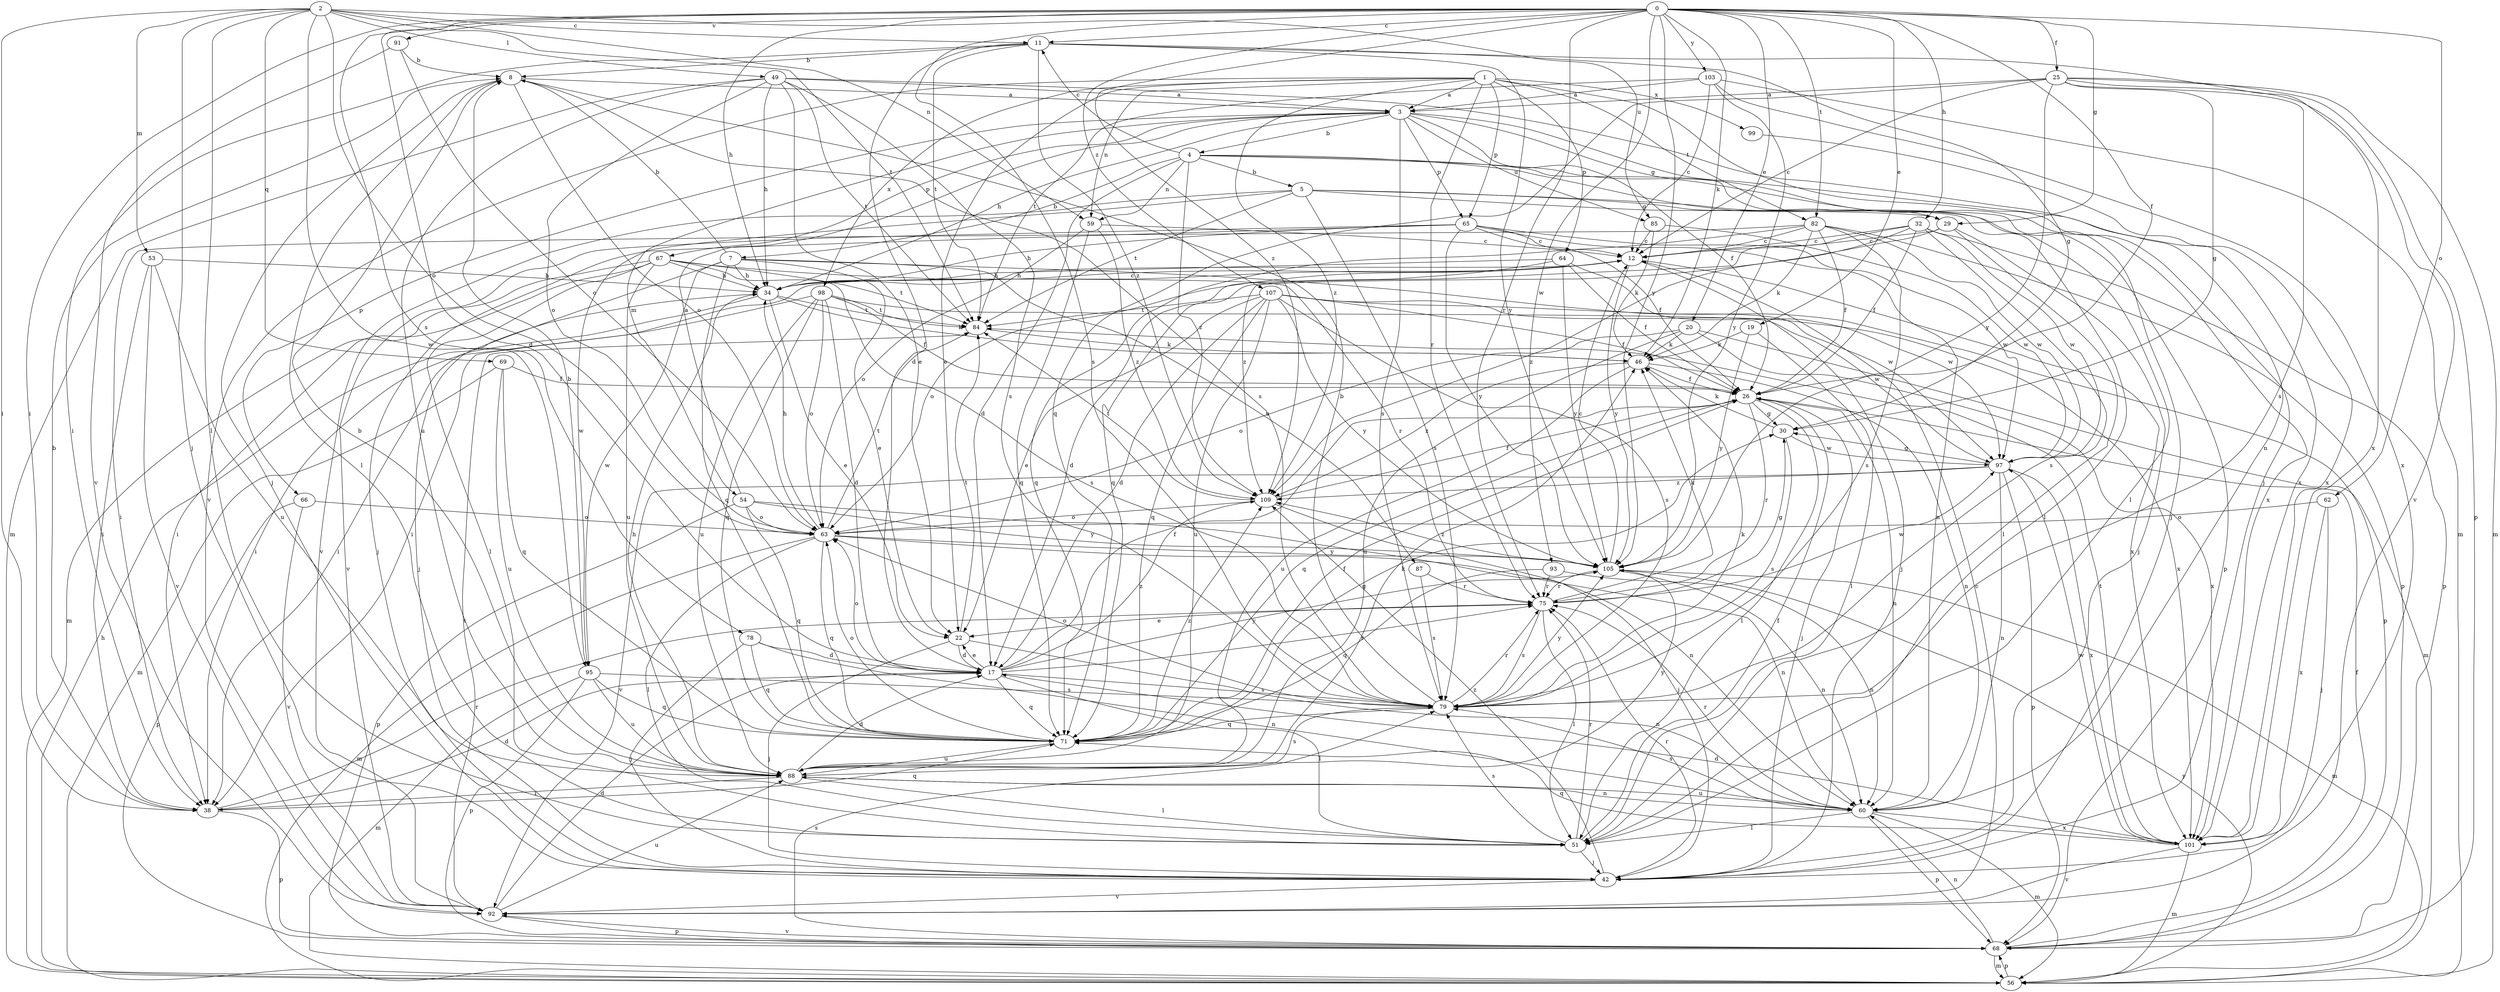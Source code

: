 strict digraph  {
0;
1;
2;
3;
4;
5;
7;
8;
11;
12;
17;
19;
20;
22;
25;
26;
29;
30;
32;
34;
38;
42;
46;
49;
51;
53;
54;
56;
59;
60;
62;
63;
64;
65;
66;
67;
68;
69;
71;
75;
78;
79;
82;
84;
85;
87;
88;
91;
92;
93;
95;
97;
98;
99;
101;
103;
105;
107;
109;
0 -> 11  [label=c];
0 -> 17  [label=d];
0 -> 19  [label=e];
0 -> 20  [label=e];
0 -> 25  [label=f];
0 -> 26  [label=f];
0 -> 29  [label=g];
0 -> 32  [label=h];
0 -> 34  [label=h];
0 -> 38  [label=i];
0 -> 46  [label=k];
0 -> 62  [label=o];
0 -> 75  [label=r];
0 -> 78  [label=s];
0 -> 79  [label=s];
0 -> 82  [label=t];
0 -> 91  [label=v];
0 -> 93  [label=w];
0 -> 103  [label=y];
0 -> 105  [label=y];
0 -> 107  [label=z];
0 -> 109  [label=z];
1 -> 3  [label=a];
1 -> 22  [label=e];
1 -> 42  [label=j];
1 -> 59  [label=n];
1 -> 64  [label=p];
1 -> 65  [label=p];
1 -> 75  [label=r];
1 -> 82  [label=t];
1 -> 92  [label=v];
1 -> 98  [label=x];
1 -> 99  [label=x];
1 -> 109  [label=z];
2 -> 11  [label=c];
2 -> 38  [label=i];
2 -> 42  [label=j];
2 -> 49  [label=l];
2 -> 51  [label=l];
2 -> 53  [label=m];
2 -> 59  [label=n];
2 -> 63  [label=o];
2 -> 69  [label=q];
2 -> 84  [label=t];
2 -> 85  [label=u];
2 -> 95  [label=w];
3 -> 4  [label=b];
3 -> 26  [label=f];
3 -> 29  [label=g];
3 -> 34  [label=h];
3 -> 54  [label=m];
3 -> 65  [label=p];
3 -> 66  [label=p];
3 -> 67  [label=p];
3 -> 79  [label=s];
3 -> 85  [label=u];
3 -> 101  [label=x];
4 -> 5  [label=b];
4 -> 7  [label=b];
4 -> 11  [label=c];
4 -> 17  [label=d];
4 -> 42  [label=j];
4 -> 51  [label=l];
4 -> 59  [label=n];
4 -> 101  [label=x];
4 -> 109  [label=z];
5 -> 29  [label=g];
5 -> 51  [label=l];
5 -> 68  [label=p];
5 -> 79  [label=s];
5 -> 84  [label=t];
5 -> 92  [label=v];
5 -> 95  [label=w];
7 -> 8  [label=b];
7 -> 22  [label=e];
7 -> 34  [label=h];
7 -> 42  [label=j];
7 -> 71  [label=q];
7 -> 87  [label=u];
7 -> 95  [label=w];
7 -> 97  [label=w];
8 -> 3  [label=a];
8 -> 42  [label=j];
8 -> 51  [label=l];
8 -> 63  [label=o];
8 -> 79  [label=s];
11 -> 8  [label=b];
11 -> 17  [label=d];
11 -> 30  [label=g];
11 -> 38  [label=i];
11 -> 84  [label=t];
11 -> 101  [label=x];
11 -> 105  [label=y];
11 -> 109  [label=z];
12 -> 34  [label=h];
12 -> 38  [label=i];
12 -> 42  [label=j];
12 -> 63  [label=o];
12 -> 101  [label=x];
12 -> 105  [label=y];
17 -> 22  [label=e];
17 -> 26  [label=f];
17 -> 51  [label=l];
17 -> 63  [label=o];
17 -> 71  [label=q];
17 -> 75  [label=r];
17 -> 79  [label=s];
17 -> 105  [label=y];
17 -> 109  [label=z];
19 -> 46  [label=k];
19 -> 51  [label=l];
19 -> 105  [label=y];
20 -> 46  [label=k];
20 -> 56  [label=m];
20 -> 63  [label=o];
20 -> 88  [label=u];
20 -> 101  [label=x];
22 -> 17  [label=d];
22 -> 42  [label=j];
22 -> 60  [label=n];
22 -> 84  [label=t];
25 -> 3  [label=a];
25 -> 12  [label=c];
25 -> 30  [label=g];
25 -> 56  [label=m];
25 -> 68  [label=p];
25 -> 71  [label=q];
25 -> 79  [label=s];
25 -> 92  [label=v];
25 -> 105  [label=y];
26 -> 30  [label=g];
26 -> 42  [label=j];
26 -> 51  [label=l];
26 -> 60  [label=n];
26 -> 71  [label=q];
26 -> 75  [label=r];
29 -> 12  [label=c];
29 -> 42  [label=j];
29 -> 51  [label=l];
29 -> 109  [label=z];
30 -> 46  [label=k];
30 -> 79  [label=s];
30 -> 97  [label=w];
32 -> 12  [label=c];
32 -> 26  [label=f];
32 -> 68  [label=p];
32 -> 71  [label=q];
32 -> 79  [label=s];
32 -> 97  [label=w];
32 -> 109  [label=z];
34 -> 12  [label=c];
34 -> 22  [label=e];
34 -> 38  [label=i];
34 -> 46  [label=k];
34 -> 84  [label=t];
38 -> 8  [label=b];
38 -> 17  [label=d];
38 -> 68  [label=p];
38 -> 71  [label=q];
38 -> 75  [label=r];
42 -> 75  [label=r];
42 -> 92  [label=v];
42 -> 109  [label=z];
46 -> 26  [label=f];
46 -> 60  [label=n];
46 -> 88  [label=u];
46 -> 109  [label=z];
49 -> 3  [label=a];
49 -> 22  [label=e];
49 -> 34  [label=h];
49 -> 56  [label=m];
49 -> 60  [label=n];
49 -> 63  [label=o];
49 -> 79  [label=s];
49 -> 84  [label=t];
49 -> 88  [label=u];
51 -> 26  [label=f];
51 -> 42  [label=j];
51 -> 75  [label=r];
51 -> 79  [label=s];
53 -> 34  [label=h];
53 -> 38  [label=i];
53 -> 88  [label=u];
53 -> 92  [label=v];
54 -> 3  [label=a];
54 -> 60  [label=n];
54 -> 63  [label=o];
54 -> 68  [label=p];
54 -> 71  [label=q];
54 -> 105  [label=y];
56 -> 34  [label=h];
56 -> 68  [label=p];
56 -> 105  [label=y];
59 -> 12  [label=c];
59 -> 63  [label=o];
59 -> 71  [label=q];
59 -> 109  [label=z];
60 -> 51  [label=l];
60 -> 56  [label=m];
60 -> 68  [label=p];
60 -> 75  [label=r];
60 -> 79  [label=s];
60 -> 88  [label=u];
60 -> 101  [label=x];
62 -> 42  [label=j];
62 -> 63  [label=o];
62 -> 101  [label=x];
63 -> 34  [label=h];
63 -> 51  [label=l];
63 -> 56  [label=m];
63 -> 60  [label=n];
63 -> 71  [label=q];
63 -> 84  [label=t];
63 -> 105  [label=y];
64 -> 17  [label=d];
64 -> 26  [label=f];
64 -> 34  [label=h];
64 -> 97  [label=w];
64 -> 105  [label=y];
65 -> 12  [label=c];
65 -> 26  [label=f];
65 -> 34  [label=h];
65 -> 42  [label=j];
65 -> 60  [label=n];
65 -> 92  [label=v];
65 -> 97  [label=w];
65 -> 105  [label=y];
66 -> 63  [label=o];
66 -> 68  [label=p];
66 -> 92  [label=v];
67 -> 34  [label=h];
67 -> 38  [label=i];
67 -> 51  [label=l];
67 -> 56  [label=m];
67 -> 75  [label=r];
67 -> 79  [label=s];
67 -> 84  [label=t];
67 -> 88  [label=u];
68 -> 26  [label=f];
68 -> 56  [label=m];
68 -> 60  [label=n];
68 -> 79  [label=s];
68 -> 92  [label=v];
69 -> 26  [label=f];
69 -> 56  [label=m];
69 -> 71  [label=q];
69 -> 88  [label=u];
71 -> 26  [label=f];
71 -> 30  [label=g];
71 -> 63  [label=o];
71 -> 88  [label=u];
71 -> 109  [label=z];
75 -> 22  [label=e];
75 -> 30  [label=g];
75 -> 46  [label=k];
75 -> 51  [label=l];
75 -> 79  [label=s];
75 -> 97  [label=w];
78 -> 17  [label=d];
78 -> 42  [label=j];
78 -> 60  [label=n];
78 -> 71  [label=q];
79 -> 8  [label=b];
79 -> 46  [label=k];
79 -> 63  [label=o];
79 -> 71  [label=q];
79 -> 75  [label=r];
79 -> 105  [label=y];
82 -> 12  [label=c];
82 -> 26  [label=f];
82 -> 38  [label=i];
82 -> 46  [label=k];
82 -> 68  [label=p];
82 -> 71  [label=q];
82 -> 79  [label=s];
82 -> 97  [label=w];
84 -> 46  [label=k];
85 -> 12  [label=c];
85 -> 46  [label=k];
85 -> 97  [label=w];
87 -> 75  [label=r];
87 -> 79  [label=s];
88 -> 8  [label=b];
88 -> 17  [label=d];
88 -> 34  [label=h];
88 -> 38  [label=i];
88 -> 46  [label=k];
88 -> 51  [label=l];
88 -> 60  [label=n];
88 -> 79  [label=s];
88 -> 105  [label=y];
91 -> 8  [label=b];
91 -> 63  [label=o];
91 -> 92  [label=v];
92 -> 12  [label=c];
92 -> 17  [label=d];
92 -> 68  [label=p];
92 -> 84  [label=t];
92 -> 88  [label=u];
93 -> 60  [label=n];
93 -> 71  [label=q];
93 -> 75  [label=r];
95 -> 8  [label=b];
95 -> 56  [label=m];
95 -> 68  [label=p];
95 -> 71  [label=q];
95 -> 79  [label=s];
95 -> 88  [label=u];
97 -> 30  [label=g];
97 -> 60  [label=n];
97 -> 68  [label=p];
97 -> 92  [label=v];
97 -> 101  [label=x];
97 -> 109  [label=z];
98 -> 17  [label=d];
98 -> 26  [label=f];
98 -> 38  [label=i];
98 -> 63  [label=o];
98 -> 71  [label=q];
98 -> 84  [label=t];
98 -> 88  [label=u];
98 -> 97  [label=w];
99 -> 101  [label=x];
101 -> 17  [label=d];
101 -> 56  [label=m];
101 -> 71  [label=q];
101 -> 84  [label=t];
101 -> 92  [label=v];
101 -> 97  [label=w];
103 -> 3  [label=a];
103 -> 12  [label=c];
103 -> 56  [label=m];
103 -> 84  [label=t];
103 -> 101  [label=x];
103 -> 105  [label=y];
105 -> 12  [label=c];
105 -> 56  [label=m];
105 -> 60  [label=n];
105 -> 75  [label=r];
105 -> 109  [label=z];
107 -> 17  [label=d];
107 -> 22  [label=e];
107 -> 26  [label=f];
107 -> 68  [label=p];
107 -> 71  [label=q];
107 -> 79  [label=s];
107 -> 84  [label=t];
107 -> 88  [label=u];
107 -> 101  [label=x];
107 -> 105  [label=y];
109 -> 26  [label=f];
109 -> 42  [label=j];
109 -> 63  [label=o];
109 -> 84  [label=t];
}
